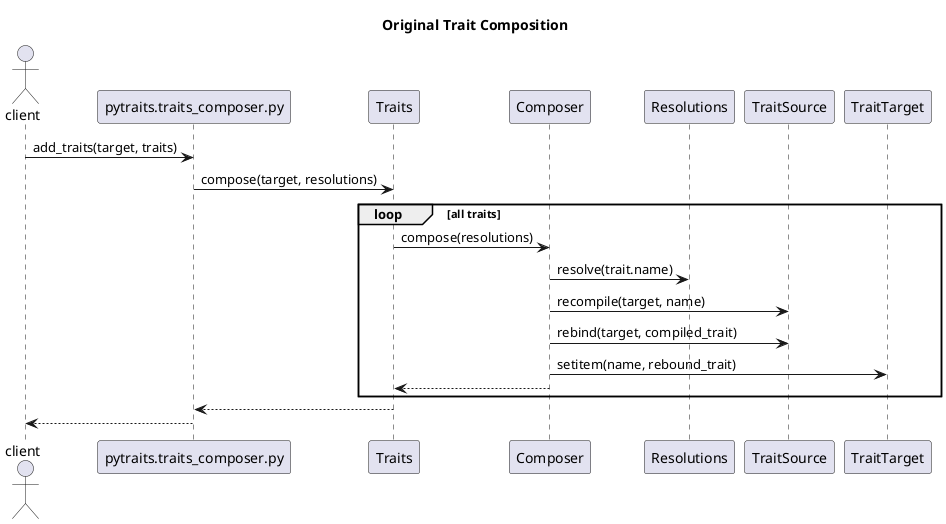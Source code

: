 @startuml
title Original Trait Composition
Actor client
client->pytraits.traits_composer.py: add_traits(target, traits)
pytraits.traits_composer.py->Traits: compose(target, resolutions)

loop all traits
    Traits->Composer: compose(resolutions)
    Composer->Resolutions: resolve(trait.name)
    Composer->TraitSource: recompile(target, name)
    Composer->TraitSource: rebind(target, compiled_trait)
    Composer->TraitTarget: setitem(name, rebound_trait)
    Composer-->Traits
end

Traits-->pytraits.traits_composer.py
pytraits.traits_composer.py-->client
@enduml


@startuml
title Refactored Trait Composition
Actor client
client->pytraits.traits_composer.py: add_traits(target, traits)

loop all traits
    pytraits.traits_composer.py->Traits: next()
    pytraits.traits_composer.py->Composer: compose(target: TraitTarget, trait: TraitSource, resolutions)

    Composer->Resolutions: resolve(name)
    Composer->Compiler: recompile(target, trait)
    Composer->Binder: rebind(target, compiled_trait, name)
    Binder->TraitTarget: setattr(rebound_trait, name)
    note over Composer: Should the compiled trait be returned here??
    Composer-->pytraits.traits_composer.py
end

pytraits.traits_composer.py-->client
@enduml